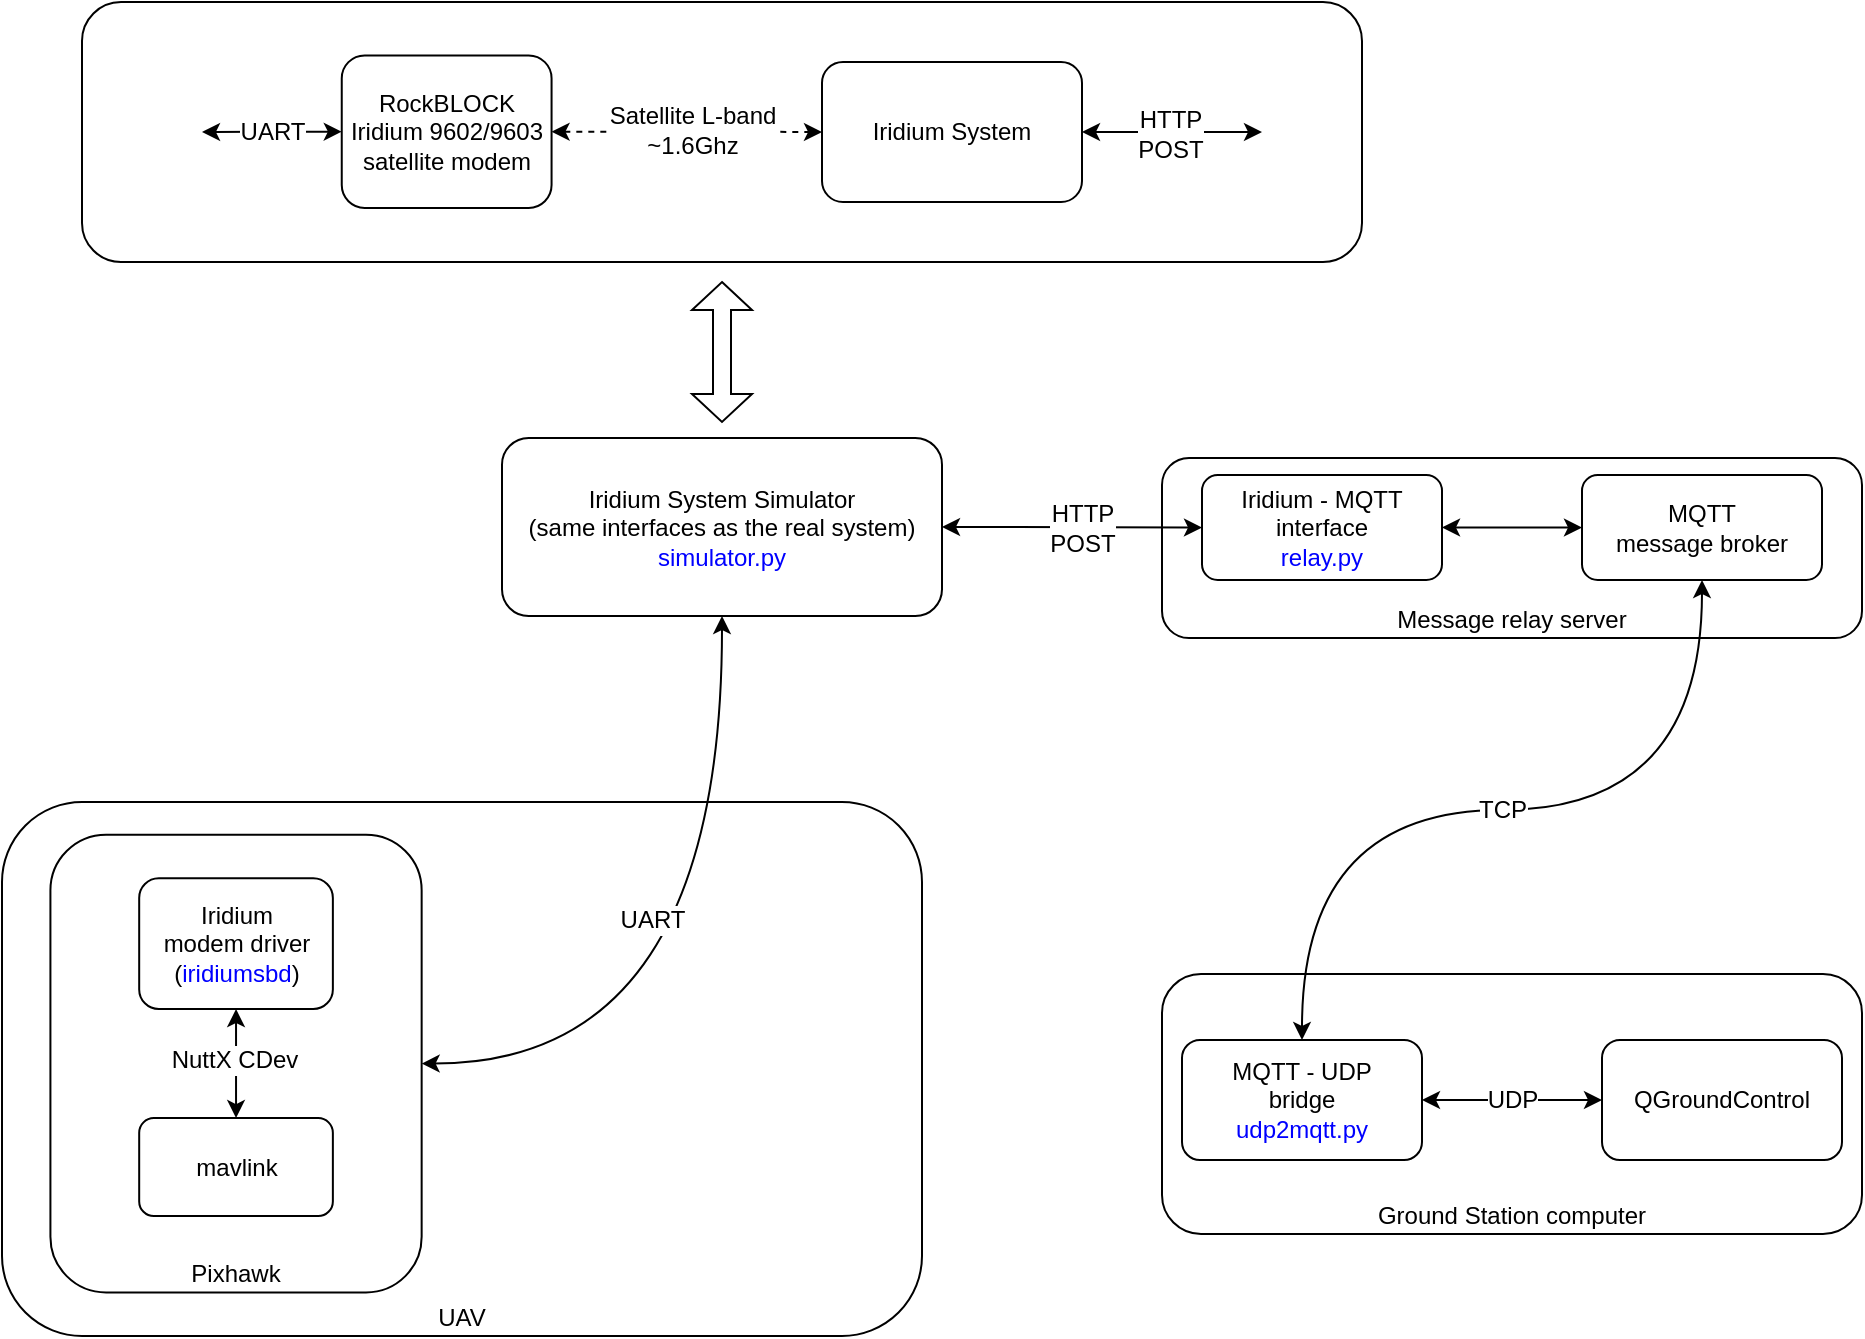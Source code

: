 <mxfile pages="1" version="11.2.8" type="google"><diagram name="Page-1" id="0"><mxGraphModel dx="1355" dy="752" grid="1" gridSize="10" guides="1" tooltips="1" connect="1" arrows="1" fold="1" page="1" pageScale="1" pageWidth="1169" pageHeight="826" background="#ffffff" math="0" shadow="0"><root><mxCell id="0"/><mxCell id="1" parent="0"/><mxCell id="1bd52f6fe4ca5f2-13" value="" style="rounded=1;whiteSpace=wrap;html=1;fillColor=none;fontSize=12;" parent="1" vertex="1"><mxGeometry x="200" y="110" width="640" height="130" as="geometry"/></mxCell><mxCell id="1bd52f6fe4ca5f2-2" style="edgeStyle=orthogonalEdgeStyle;curved=1;rounded=0;html=1;exitX=1;exitY=0.5;startArrow=classic;startFill=1;jettySize=auto;orthogonalLoop=1;fontSize=12;" parent="1" source="7a9e15d6c92ba5a2-12" edge="1"><mxGeometry relative="1" as="geometry"><mxPoint x="790" y="175" as="targetPoint"/></mxGeometry></mxCell><mxCell id="1bd52f6fe4ca5f2-4" value="HTTP&lt;br&gt;POST&lt;br&gt;" style="text;html=1;resizable=0;points=[];align=center;verticalAlign=middle;labelBackgroundColor=#ffffff;fontSize=12;" parent="1bd52f6fe4ca5f2-2" vertex="1" connectable="0"><mxGeometry x="0.033" y="-2" relative="1" as="geometry"><mxPoint x="-2" y="-2" as="offset"/></mxGeometry></mxCell><mxCell id="7a9e15d6c92ba5a2-12" value="Iridium System&lt;br&gt;" style="rounded=1;whiteSpace=wrap;html=1;" parent="1" vertex="1"><mxGeometry x="570" y="140" width="130" height="70" as="geometry"/></mxCell><mxCell id="7a9e15d6c92ba5a2-28" value="" style="group" parent="1" vertex="1" connectable="0"><mxGeometry x="740" y="338" width="350" height="90" as="geometry"/></mxCell><mxCell id="7a9e15d6c92ba5a2-19" value="Message relay server&lt;br&gt;" style="rounded=1;whiteSpace=wrap;html=1;verticalAlign=bottom;" parent="7a9e15d6c92ba5a2-28" vertex="1"><mxGeometry width="350" height="90" as="geometry"/></mxCell><mxCell id="7a9e15d6c92ba5a2-17" value="Iridium - MQTT&lt;br&gt;interface&lt;br&gt;&lt;font color=&quot;#0000FF&quot;&gt;relay.py&lt;/font&gt;" style="rounded=1;whiteSpace=wrap;html=1;" parent="7a9e15d6c92ba5a2-28" vertex="1"><mxGeometry x="20" y="8.5" width="120" height="52.5" as="geometry"/></mxCell><mxCell id="7a9e15d6c92ba5a2-20" value="MQTT&lt;br&gt;message broker" style="rounded=1;whiteSpace=wrap;html=1;" parent="7a9e15d6c92ba5a2-28" vertex="1"><mxGeometry x="210" y="8.5" width="120" height="52.5" as="geometry"/></mxCell><mxCell id="7a9e15d6c92ba5a2-23" style="edgeStyle=orthogonalEdgeStyle;rounded=0;html=1;exitX=1;exitY=0.5;entryX=0;entryY=0.5;startArrow=classic;startFill=1;jettySize=auto;orthogonalLoop=1;" parent="7a9e15d6c92ba5a2-28" source="7a9e15d6c92ba5a2-17" target="7a9e15d6c92ba5a2-20" edge="1"><mxGeometry relative="1" as="geometry"/></mxCell><mxCell id="7a9e15d6c92ba5a2-13" style="edgeStyle=orthogonalEdgeStyle;rounded=0;html=1;entryX=0;entryY=0.5;startArrow=classic;startFill=1;jettySize=auto;orthogonalLoop=1;dashed=1;exitX=1;exitY=0.5;" parent="1" source="7a9e15d6c92ba5a2-9" target="7a9e15d6c92ba5a2-12" edge="1"><mxGeometry relative="1" as="geometry"><mxPoint x="470" y="172" as="sourcePoint"/></mxGeometry></mxCell><mxCell id="7a9e15d6c92ba5a2-14" value="Satellite L-band&lt;br&gt;~1.6Ghz&lt;br&gt;" style="text;html=1;resizable=0;points=[];align=center;verticalAlign=middle;labelBackgroundColor=#ffffff;" parent="7a9e15d6c92ba5a2-13" vertex="1" connectable="0"><mxGeometry x="0.037" y="1" relative="1" as="geometry"><mxPoint as="offset"/></mxGeometry></mxCell><mxCell id="7a9e15d6c92ba5a2-46" value="" style="group" parent="1" vertex="1" connectable="0"><mxGeometry x="740" y="596" width="350" height="130" as="geometry"/></mxCell><mxCell id="7a9e15d6c92ba5a2-30" value="Ground Station computer&lt;br&gt;" style="rounded=1;whiteSpace=wrap;html=1;fillColor=#ffffff;verticalAlign=bottom;" parent="7a9e15d6c92ba5a2-46" vertex="1"><mxGeometry width="350" height="130" as="geometry"/></mxCell><mxCell id="7a9e15d6c92ba5a2-31" value="MQTT - UDP&lt;br&gt;bridge&lt;br&gt;&lt;font color=&quot;#0000FF&quot;&gt;udp2mqtt.py&lt;/font&gt;" style="rounded=1;whiteSpace=wrap;html=1;fillColor=#ffffff;" parent="7a9e15d6c92ba5a2-46" vertex="1"><mxGeometry x="10" y="33" width="120" height="60" as="geometry"/></mxCell><mxCell id="7a9e15d6c92ba5a2-32" value="QGroundControl" style="rounded=1;whiteSpace=wrap;html=1;fillColor=#ffffff;" parent="7a9e15d6c92ba5a2-46" vertex="1"><mxGeometry x="220" y="33" width="120" height="60" as="geometry"/></mxCell><mxCell id="7a9e15d6c92ba5a2-33" value="UDP" style="edgeStyle=orthogonalEdgeStyle;rounded=0;html=1;exitX=1;exitY=0.5;entryX=0;entryY=0.5;startArrow=classic;startFill=1;jettySize=auto;orthogonalLoop=1;fontSize=12;" parent="7a9e15d6c92ba5a2-46" source="7a9e15d6c92ba5a2-31" target="7a9e15d6c92ba5a2-32" edge="1"><mxGeometry relative="1" as="geometry"/></mxCell><mxCell id="7a9e15d6c92ba5a2-34" value="TCP" style="edgeStyle=orthogonalEdgeStyle;rounded=0;html=1;exitX=0.5;exitY=0;startArrow=classic;startFill=1;jettySize=auto;orthogonalLoop=1;fontSize=12;curved=1;" parent="1" source="7a9e15d6c92ba5a2-31" target="7a9e15d6c92ba5a2-20" edge="1"><mxGeometry relative="1" as="geometry"/></mxCell><mxCell id="7a9e15d6c92ba5a2-16" value="UAV" style="rounded=1;whiteSpace=wrap;html=1;verticalAlign=bottom;" parent="1" vertex="1"><mxGeometry x="160" y="510" width="460" height="267" as="geometry"/></mxCell><mxCell id="1bd52f6fe4ca5f2-1" value="UART" style="edgeStyle=orthogonalEdgeStyle;curved=1;rounded=0;html=1;exitX=0;exitY=0.5;startArrow=classic;startFill=1;jettySize=auto;orthogonalLoop=1;fontSize=12;" parent="1" source="7a9e15d6c92ba5a2-9" edge="1"><mxGeometry relative="1" as="geometry"><mxPoint x="260" y="175" as="targetPoint"/><Array as="points"><mxPoint x="307" y="175"/></Array></mxGeometry></mxCell><mxCell id="7a9e15d6c92ba5a2-9" value="RockBLOCK&lt;br&gt;Iridium 9602/9603&lt;br&gt;satellite modem" style="rounded=1;whiteSpace=wrap;html=1;" parent="1" vertex="1"><mxGeometry x="329.877" y="136.694" width="104.912" height="76.286" as="geometry"/></mxCell><mxCell id="7a9e15d6c92ba5a2-21" value="" style="group" parent="1" vertex="1" connectable="0"><mxGeometry x="184.211" y="526.347" width="185.614" height="228.857" as="geometry"/></mxCell><mxCell id="7a9e15d6c92ba5a2-1" value="Pixhawk&lt;br&gt;" style="rounded=1;whiteSpace=wrap;html=1;verticalAlign=bottom;" parent="7a9e15d6c92ba5a2-21" vertex="1"><mxGeometry width="185.614" height="228.857" as="geometry"/></mxCell><mxCell id="7a9e15d6c92ba5a2-4" value="Iridium&lt;br&gt;modem driver&lt;br&gt;(&lt;font color=&quot;#0000FF&quot;&gt;iridiumsbd&lt;/font&gt;)" style="rounded=1;whiteSpace=wrap;html=1;" parent="7a9e15d6c92ba5a2-21" vertex="1"><mxGeometry x="44.386" y="21.796" width="96.842" height="65.388" as="geometry"/></mxCell><mxCell id="7a9e15d6c92ba5a2-5" value="mavlink&lt;br&gt;" style="rounded=1;whiteSpace=wrap;html=1;" parent="7a9e15d6c92ba5a2-21" vertex="1"><mxGeometry x="44.386" y="141.673" width="96.842" height="49.041" as="geometry"/></mxCell><mxCell id="7a9e15d6c92ba5a2-7" style="edgeStyle=orthogonalEdgeStyle;rounded=0;html=1;exitX=0.5;exitY=0;entryX=0.5;entryY=1;jettySize=auto;orthogonalLoop=1;startArrow=classic;startFill=1;" parent="7a9e15d6c92ba5a2-21" source="7a9e15d6c92ba5a2-5" target="7a9e15d6c92ba5a2-4" edge="1"><mxGeometry relative="1" as="geometry"/></mxCell><mxCell id="7a9e15d6c92ba5a2-43" value="NuttX CDev&lt;br&gt;" style="text;html=1;resizable=0;points=[];align=center;verticalAlign=middle;labelBackgroundColor=#ffffff;fontSize=12;" parent="7a9e15d6c92ba5a2-7" vertex="1" connectable="0"><mxGeometry x="0.067" y="1" relative="1" as="geometry"><mxPoint as="offset"/></mxGeometry></mxCell><mxCell id="1bd52f6fe4ca5f2-8" style="edgeStyle=orthogonalEdgeStyle;curved=1;rounded=0;html=1;exitX=1;exitY=0.5;entryX=0;entryY=0.5;startArrow=classic;startFill=1;jettySize=auto;orthogonalLoop=1;fontSize=12;" parent="1" source="1bd52f6fe4ca5f2-5" target="7a9e15d6c92ba5a2-17" edge="1"><mxGeometry relative="1" as="geometry"/></mxCell><mxCell id="1bd52f6fe4ca5f2-9" value="HTTP&lt;br&gt;POST&lt;br&gt;" style="text;html=1;resizable=0;points=[];align=center;verticalAlign=middle;labelBackgroundColor=#ffffff;fontSize=12;" parent="1bd52f6fe4ca5f2-8" vertex="1" connectable="0"><mxGeometry x="0.077" relative="1" as="geometry"><mxPoint as="offset"/></mxGeometry></mxCell><mxCell id="1bd52f6fe4ca5f2-10" style="edgeStyle=orthogonalEdgeStyle;curved=1;rounded=0;html=1;exitX=0.5;exitY=1;entryX=1;entryY=0.5;startArrow=classic;startFill=1;jettySize=auto;orthogonalLoop=1;fontSize=12;" parent="1" source="1bd52f6fe4ca5f2-5" target="7a9e15d6c92ba5a2-1" edge="1"><mxGeometry relative="1" as="geometry"/></mxCell><mxCell id="1bd52f6fe4ca5f2-11" value="UART" style="text;html=1;resizable=0;points=[];align=center;verticalAlign=middle;labelBackgroundColor=#ffffff;fontSize=12;" parent="1bd52f6fe4ca5f2-10" vertex="1" connectable="0"><mxGeometry x="-0.188" y="-35" relative="1" as="geometry"><mxPoint as="offset"/></mxGeometry></mxCell><mxCell id="1bd52f6fe4ca5f2-5" value="Iridium System Simulator&lt;br&gt;(same interfaces as the real system)&lt;br&gt;&lt;font color=&quot;#0000FF&quot;&gt;simulator.py&lt;/font&gt;&lt;br&gt;" style="rounded=1;whiteSpace=wrap;html=1;fillColor=#ffffff;fontSize=12;" parent="1" vertex="1"><mxGeometry x="410" y="328" width="220" height="89" as="geometry"/></mxCell><mxCell id="1bd52f6fe4ca5f2-14" value="" style="shape=doubleArrow;direction=south;whiteSpace=wrap;html=1;fillColor=none;fontSize=12;" parent="1" vertex="1"><mxGeometry x="505" y="250" width="30" height="70" as="geometry"/></mxCell></root></mxGraphModel></diagram></mxfile>
